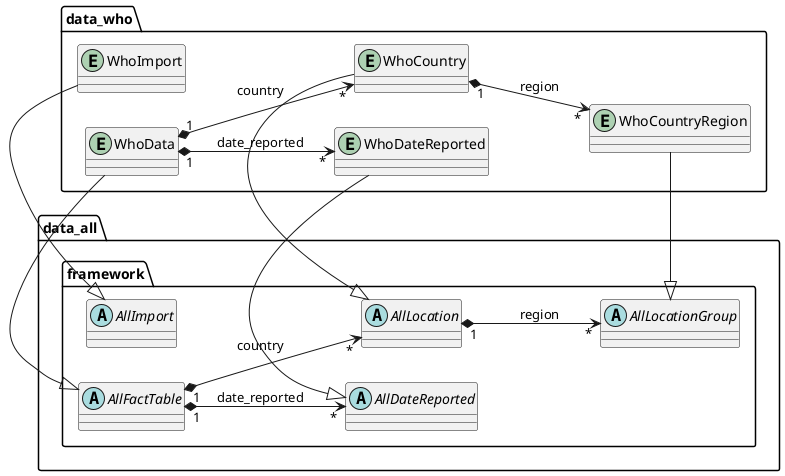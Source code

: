 @startuml
left to right direction
'https://plantuml.com/class-diagram

'abstract class AbstractList
'abstract AbstractCollection
'interface List
'interface Collection

package data_all.framework {
    abstract class AllFactTable {}
    abstract class AllDateReported {}
    abstract class AllImport {}
    abstract class AllLocation {}
    abstract class AllLocationGroup {}

    AllLocation "1" *--> "*" AllLocationGroup : region
    AllFactTable "1" *--> "*" AllLocation : country
    AllFactTable "1" *--> "*" AllDateReported : date_reported
}

package data_who {
    entity WhoData {}
    entity WhoDateReported {}
    entity WhoImport {}
    entity WhoCountry {}
    entity WhoCountryRegion {}

    AllImport <|- WhoImport
    AllDateReported <|- WhoDateReported
    AllLocation <|- WhoCountry
    AllLocationGroup <|- WhoCountryRegion
    AllFactTable <|- WhoData

    WhoCountry "1" *--> "*" WhoCountryRegion : region
    WhoData "1" *--> "*" WhoCountry : country
    WhoData "1" *--> "*" WhoDateReported : date_reported

}

@enduml
